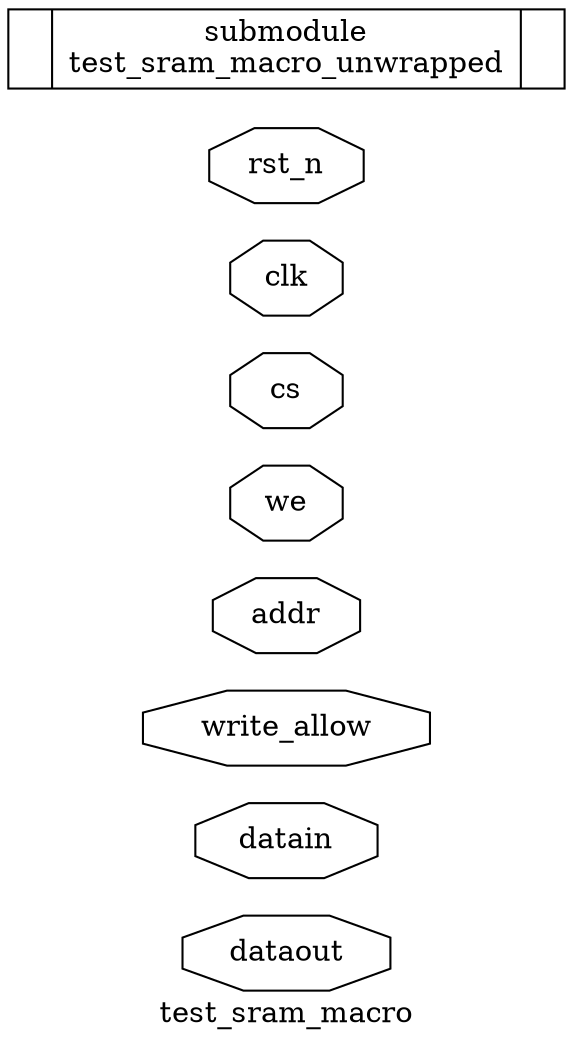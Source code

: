 digraph "test_sram_macro" {
label="test_sram_macro";
rankdir="LR";
remincross=true;
n1 [ shape=octagon, label="dataout", color="black", fontcolor="black" ];
n2 [ shape=octagon, label="datain", color="black", fontcolor="black" ];
n3 [ shape=octagon, label="write_allow", color="black", fontcolor="black" ];
n4 [ shape=octagon, label="addr", color="black", fontcolor="black" ];
n5 [ shape=octagon, label="we", color="black", fontcolor="black" ];
n6 [ shape=octagon, label="cs", color="black", fontcolor="black" ];
n7 [ shape=octagon, label="clk", color="black", fontcolor="black" ];
n8 [ shape=octagon, label="rst_n", color="black", fontcolor="black" ];
c9 [ shape=record, label="{{}|submodule\ntest_sram_macro_unwrapped|{}}",  ];
}
